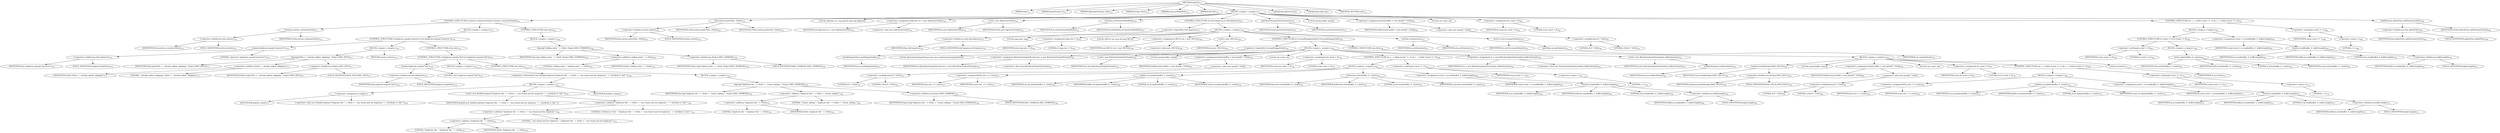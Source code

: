 digraph "zipFile" {  
"1780" [label = <(METHOD,zipFile)<SUB>711</SUB>> ]
"79" [label = <(PARAM,this)<SUB>711</SUB>> ]
"89" [label = <(PARAM,InputStream in)<SUB>711</SUB>> ]
"1781" [label = <(PARAM,ZipOutputStream zOut)<SUB>711</SUB>> ]
"1782" [label = <(PARAM,String vPath)<SUB>711</SUB>> ]
"1783" [label = <(PARAM,long lastModified)<SUB>712</SUB>> ]
"1784" [label = <(PARAM,File file)<SUB>712</SUB>> ]
"1785" [label = <(BLOCK,&lt;empty&gt;,&lt;empty&gt;)<SUB>713</SUB>> ]
"1786" [label = <(CONTROL_STRUCTURE,if (entries.contains(vPath)),if (entries.contains(vPath)))<SUB>714</SUB>> ]
"1787" [label = <(contains,entries.contains(vPath))<SUB>714</SUB>> ]
"1788" [label = <(&lt;operator&gt;.fieldAccess,this.entries)<SUB>714</SUB>> ]
"1789" [label = <(IDENTIFIER,this,entries.contains(vPath))<SUB>714</SUB>> ]
"1790" [label = <(FIELD_IDENTIFIER,entries,entries)<SUB>714</SUB>> ]
"1791" [label = <(IDENTIFIER,vPath,entries.contains(vPath))<SUB>714</SUB>> ]
"1792" [label = <(BLOCK,&lt;empty&gt;,&lt;empty&gt;)<SUB>714</SUB>> ]
"1793" [label = <(CONTROL_STRUCTURE,if (duplicate.equals(&quot;preserve&quot;)),if (duplicate.equals(&quot;preserve&quot;)))<SUB>716</SUB>> ]
"1794" [label = <(equals,duplicate.equals(&quot;preserve&quot;))<SUB>716</SUB>> ]
"1795" [label = <(&lt;operator&gt;.fieldAccess,this.duplicate)<SUB>716</SUB>> ]
"1796" [label = <(IDENTIFIER,this,duplicate.equals(&quot;preserve&quot;))<SUB>716</SUB>> ]
"1797" [label = <(FIELD_IDENTIFIER,duplicate,duplicate)<SUB>716</SUB>> ]
"1798" [label = <(LITERAL,&quot;preserve&quot;,duplicate.equals(&quot;preserve&quot;))<SUB>716</SUB>> ]
"1799" [label = <(BLOCK,&lt;empty&gt;,&lt;empty&gt;)<SUB>716</SUB>> ]
"1800" [label = <(log,log(vPath + &quot; already added, skipping&quot;, Project.MSG_INFO))<SUB>717</SUB>> ]
"78" [label = <(IDENTIFIER,this,log(vPath + &quot; already added, skipping&quot;, Project.MSG_INFO))<SUB>717</SUB>> ]
"1801" [label = <(&lt;operator&gt;.addition,vPath + &quot; already added, skipping&quot;)<SUB>717</SUB>> ]
"1802" [label = <(IDENTIFIER,vPath,vPath + &quot; already added, skipping&quot;)<SUB>717</SUB>> ]
"1803" [label = <(LITERAL,&quot; already added, skipping&quot;,vPath + &quot; already added, skipping&quot;)<SUB>717</SUB>> ]
"1804" [label = <(&lt;operator&gt;.fieldAccess,Project.MSG_INFO)<SUB>717</SUB>> ]
"1805" [label = <(IDENTIFIER,Project,log(vPath + &quot; already added, skipping&quot;, Project.MSG_INFO))<SUB>717</SUB>> ]
"1806" [label = <(FIELD_IDENTIFIER,MSG_INFO,MSG_INFO)<SUB>717</SUB>> ]
"1807" [label = <(RETURN,return;,return;)<SUB>718</SUB>> ]
"1808" [label = <(CONTROL_STRUCTURE,else,else)<SUB>719</SUB>> ]
"1809" [label = <(CONTROL_STRUCTURE,if (duplicate.equals(&quot;fail&quot;)),if (duplicate.equals(&quot;fail&quot;)))<SUB>719</SUB>> ]
"1810" [label = <(equals,duplicate.equals(&quot;fail&quot;))<SUB>719</SUB>> ]
"1811" [label = <(&lt;operator&gt;.fieldAccess,this.duplicate)<SUB>719</SUB>> ]
"1812" [label = <(IDENTIFIER,this,duplicate.equals(&quot;fail&quot;))<SUB>719</SUB>> ]
"1813" [label = <(FIELD_IDENTIFIER,duplicate,duplicate)<SUB>719</SUB>> ]
"1814" [label = <(LITERAL,&quot;fail&quot;,duplicate.equals(&quot;fail&quot;))<SUB>719</SUB>> ]
"1815" [label = <(BLOCK,&lt;empty&gt;,&lt;empty&gt;)<SUB>719</SUB>> ]
"1816" [label = <(&lt;operator&gt;.throw,throw new BuildException(&quot;Duplicate file &quot; + vPath + &quot; was found and the duplicate &quot; + &quot;attribute is 'fail'.&quot;);)<SUB>720</SUB>> ]
"1817" [label = <(BLOCK,&lt;empty&gt;,&lt;empty&gt;)<SUB>720</SUB>> ]
"1818" [label = <(&lt;operator&gt;.assignment,&lt;empty&gt;)> ]
"1819" [label = <(IDENTIFIER,$obj36,&lt;empty&gt;)> ]
"1820" [label = <(&lt;operator&gt;.alloc,new BuildException(&quot;Duplicate file &quot; + vPath + &quot; was found and the duplicate &quot; + &quot;attribute is 'fail'.&quot;))<SUB>720</SUB>> ]
"1821" [label = <(&lt;init&gt;,new BuildException(&quot;Duplicate file &quot; + vPath + &quot; was found and the duplicate &quot; + &quot;attribute is 'fail'.&quot;))<SUB>720</SUB>> ]
"1822" [label = <(IDENTIFIER,$obj36,new BuildException(&quot;Duplicate file &quot; + vPath + &quot; was found and the duplicate &quot; + &quot;attribute is 'fail'.&quot;))> ]
"1823" [label = <(&lt;operator&gt;.addition,&quot;Duplicate file &quot; + vPath + &quot; was found and the duplicate &quot; + &quot;attribute is 'fail'.&quot;)<SUB>720</SUB>> ]
"1824" [label = <(&lt;operator&gt;.addition,&quot;Duplicate file &quot; + vPath + &quot; was found and the duplicate &quot;)<SUB>720</SUB>> ]
"1825" [label = <(&lt;operator&gt;.addition,&quot;Duplicate file &quot; + vPath)<SUB>720</SUB>> ]
"1826" [label = <(LITERAL,&quot;Duplicate file &quot;,&quot;Duplicate file &quot; + vPath)<SUB>720</SUB>> ]
"1827" [label = <(IDENTIFIER,vPath,&quot;Duplicate file &quot; + vPath)<SUB>720</SUB>> ]
"1828" [label = <(LITERAL,&quot; was found and the duplicate &quot;,&quot;Duplicate file &quot; + vPath + &quot; was found and the duplicate &quot;)<SUB>721</SUB>> ]
"1829" [label = <(LITERAL,&quot;attribute is 'fail'.&quot;,&quot;Duplicate file &quot; + vPath + &quot; was found and the duplicate &quot; + &quot;attribute is 'fail'.&quot;)<SUB>722</SUB>> ]
"1830" [label = <(IDENTIFIER,$obj36,&lt;empty&gt;)> ]
"1831" [label = <(CONTROL_STRUCTURE,else,else)<SUB>723</SUB>> ]
"1832" [label = <(BLOCK,&lt;empty&gt;,&lt;empty&gt;)<SUB>723</SUB>> ]
"1833" [label = <(log,log(&quot;duplicate file &quot; + vPath + &quot; found, adding.&quot;, Project.MSG_VERBOSE))<SUB>725</SUB>> ]
"80" [label = <(IDENTIFIER,this,log(&quot;duplicate file &quot; + vPath + &quot; found, adding.&quot;, Project.MSG_VERBOSE))<SUB>725</SUB>> ]
"1834" [label = <(&lt;operator&gt;.addition,&quot;duplicate file &quot; + vPath + &quot; found, adding.&quot;)<SUB>725</SUB>> ]
"1835" [label = <(&lt;operator&gt;.addition,&quot;duplicate file &quot; + vPath)<SUB>725</SUB>> ]
"1836" [label = <(LITERAL,&quot;duplicate file &quot;,&quot;duplicate file &quot; + vPath)<SUB>725</SUB>> ]
"1837" [label = <(IDENTIFIER,vPath,&quot;duplicate file &quot; + vPath)<SUB>725</SUB>> ]
"1838" [label = <(LITERAL,&quot; found, adding.&quot;,&quot;duplicate file &quot; + vPath + &quot; found, adding.&quot;)<SUB>726</SUB>> ]
"1839" [label = <(&lt;operator&gt;.fieldAccess,Project.MSG_VERBOSE)<SUB>726</SUB>> ]
"1840" [label = <(IDENTIFIER,Project,log(&quot;duplicate file &quot; + vPath + &quot; found, adding.&quot;, Project.MSG_VERBOSE))<SUB>726</SUB>> ]
"1841" [label = <(FIELD_IDENTIFIER,MSG_VERBOSE,MSG_VERBOSE)<SUB>726</SUB>> ]
"1842" [label = <(CONTROL_STRUCTURE,else,else)<SUB>728</SUB>> ]
"1843" [label = <(BLOCK,&lt;empty&gt;,&lt;empty&gt;)<SUB>728</SUB>> ]
"1844" [label = <(log,log(&quot;adding entry &quot; + vPath, Project.MSG_VERBOSE))<SUB>729</SUB>> ]
"81" [label = <(IDENTIFIER,this,log(&quot;adding entry &quot; + vPath, Project.MSG_VERBOSE))<SUB>729</SUB>> ]
"1845" [label = <(&lt;operator&gt;.addition,&quot;adding entry &quot; + vPath)<SUB>729</SUB>> ]
"1846" [label = <(LITERAL,&quot;adding entry &quot;,&quot;adding entry &quot; + vPath)<SUB>729</SUB>> ]
"1847" [label = <(IDENTIFIER,vPath,&quot;adding entry &quot; + vPath)<SUB>729</SUB>> ]
"1848" [label = <(&lt;operator&gt;.fieldAccess,Project.MSG_VERBOSE)<SUB>729</SUB>> ]
"1849" [label = <(IDENTIFIER,Project,log(&quot;adding entry &quot; + vPath, Project.MSG_VERBOSE))<SUB>729</SUB>> ]
"1850" [label = <(FIELD_IDENTIFIER,MSG_VERBOSE,MSG_VERBOSE)<SUB>729</SUB>> ]
"1851" [label = <(put,entries.put(vPath, vPath))<SUB>732</SUB>> ]
"1852" [label = <(&lt;operator&gt;.fieldAccess,this.entries)<SUB>732</SUB>> ]
"1853" [label = <(IDENTIFIER,this,entries.put(vPath, vPath))<SUB>732</SUB>> ]
"1854" [label = <(FIELD_IDENTIFIER,entries,entries)<SUB>732</SUB>> ]
"1855" [label = <(IDENTIFIER,vPath,entries.put(vPath, vPath))<SUB>732</SUB>> ]
"1856" [label = <(IDENTIFIER,vPath,entries.put(vPath, vPath))<SUB>732</SUB>> ]
"83" [label = <(LOCAL,ZipEntry ze: org.apache.tools.zip.ZipEntry)> ]
"1857" [label = <(&lt;operator&gt;.assignment,ZipEntry ze = new ZipEntry(vPath))<SUB>734</SUB>> ]
"1858" [label = <(IDENTIFIER,ze,ZipEntry ze = new ZipEntry(vPath))<SUB>734</SUB>> ]
"1859" [label = <(&lt;operator&gt;.alloc,new ZipEntry(vPath))<SUB>734</SUB>> ]
"1860" [label = <(&lt;init&gt;,new ZipEntry(vPath))<SUB>734</SUB>> ]
"82" [label = <(IDENTIFIER,ze,new ZipEntry(vPath))<SUB>734</SUB>> ]
"1861" [label = <(IDENTIFIER,vPath,new ZipEntry(vPath))<SUB>734</SUB>> ]
"1862" [label = <(setTime,setTime(lastModified))<SUB>735</SUB>> ]
"1863" [label = <(IDENTIFIER,ze,setTime(lastModified))<SUB>735</SUB>> ]
"1864" [label = <(IDENTIFIER,lastModified,setTime(lastModified))<SUB>735</SUB>> ]
"1865" [label = <(CONTROL_STRUCTURE,if (!doCompress),if (!doCompress))<SUB>747</SUB>> ]
"1866" [label = <(&lt;operator&gt;.logicalNot,!doCompress)<SUB>747</SUB>> ]
"1867" [label = <(&lt;operator&gt;.fieldAccess,this.doCompress)<SUB>747</SUB>> ]
"1868" [label = <(IDENTIFIER,this,!doCompress)<SUB>747</SUB>> ]
"1869" [label = <(FIELD_IDENTIFIER,doCompress,doCompress)<SUB>747</SUB>> ]
"1870" [label = <(BLOCK,&lt;empty&gt;,&lt;empty&gt;)<SUB>747</SUB>> ]
"1871" [label = <(LOCAL,long size: long)> ]
"1872" [label = <(&lt;operator&gt;.assignment,long size = 0)<SUB>748</SUB>> ]
"1873" [label = <(IDENTIFIER,size,long size = 0)<SUB>748</SUB>> ]
"1874" [label = <(LITERAL,0,long size = 0)<SUB>748</SUB>> ]
"85" [label = <(LOCAL,CRC32 cal: java.util.zip.CRC32)> ]
"1875" [label = <(&lt;operator&gt;.assignment,CRC32 cal = new CRC32())<SUB>749</SUB>> ]
"1876" [label = <(IDENTIFIER,cal,CRC32 cal = new CRC32())<SUB>749</SUB>> ]
"1877" [label = <(&lt;operator&gt;.alloc,new CRC32())<SUB>749</SUB>> ]
"1878" [label = <(&lt;init&gt;,new CRC32())<SUB>749</SUB>> ]
"84" [label = <(IDENTIFIER,cal,new CRC32())<SUB>749</SUB>> ]
"1879" [label = <(CONTROL_STRUCTURE,if (!in.markSupported()),if (!in.markSupported()))<SUB>750</SUB>> ]
"1880" [label = <(&lt;operator&gt;.logicalNot,!in.markSupported())<SUB>750</SUB>> ]
"1881" [label = <(markSupported,in.markSupported())<SUB>750</SUB>> ]
"1882" [label = <(IDENTIFIER,in,in.markSupported())<SUB>750</SUB>> ]
"1883" [label = <(BLOCK,&lt;empty&gt;,&lt;empty&gt;)<SUB>750</SUB>> ]
"87" [label = <(LOCAL,ByteArrayOutputStream bos: java.io.ByteArrayOutputStream)> ]
"1884" [label = <(&lt;operator&gt;.assignment,ByteArrayOutputStream bos = new ByteArrayOutputStream())<SUB>752</SUB>> ]
"1885" [label = <(IDENTIFIER,bos,ByteArrayOutputStream bos = new ByteArrayOutputStream())<SUB>752</SUB>> ]
"1886" [label = <(&lt;operator&gt;.alloc,new ByteArrayOutputStream())<SUB>752</SUB>> ]
"1887" [label = <(&lt;init&gt;,new ByteArrayOutputStream())<SUB>752</SUB>> ]
"86" [label = <(IDENTIFIER,bos,new ByteArrayOutputStream())<SUB>752</SUB>> ]
"1888" [label = <(LOCAL,byte[] buffer: byte[])> ]
"1889" [label = <(&lt;operator&gt;.assignment,byte[] buffer = new byte[8 * 1024])<SUB>754</SUB>> ]
"1890" [label = <(IDENTIFIER,buffer,byte[] buffer = new byte[8 * 1024])<SUB>754</SUB>> ]
"1891" [label = <(&lt;operator&gt;.alloc,new byte[8 * 1024])> ]
"1892" [label = <(&lt;operator&gt;.multiplication,8 * 1024)<SUB>754</SUB>> ]
"1893" [label = <(LITERAL,8,8 * 1024)<SUB>754</SUB>> ]
"1894" [label = <(LITERAL,1024,8 * 1024)<SUB>754</SUB>> ]
"1895" [label = <(LOCAL,int count: int)> ]
"1896" [label = <(&lt;operator&gt;.assignment,int count = 0)<SUB>755</SUB>> ]
"1897" [label = <(IDENTIFIER,count,int count = 0)<SUB>755</SUB>> ]
"1898" [label = <(LITERAL,0,int count = 0)<SUB>755</SUB>> ]
"1899" [label = <(CONTROL_STRUCTURE,do {...} while (count != -1),do {...} while (count != -1))<SUB>756</SUB>> ]
"1900" [label = <(BLOCK,&lt;empty&gt;,&lt;empty&gt;)<SUB>756</SUB>> ]
"1901" [label = <(&lt;operator&gt;.assignmentPlus,size += count)<SUB>757</SUB>> ]
"1902" [label = <(IDENTIFIER,size,size += count)<SUB>757</SUB>> ]
"1903" [label = <(IDENTIFIER,count,size += count)<SUB>757</SUB>> ]
"1904" [label = <(update,cal.update(buffer, 0, count))<SUB>758</SUB>> ]
"1905" [label = <(IDENTIFIER,cal,cal.update(buffer, 0, count))<SUB>758</SUB>> ]
"1906" [label = <(IDENTIFIER,buffer,cal.update(buffer, 0, count))<SUB>758</SUB>> ]
"1907" [label = <(LITERAL,0,cal.update(buffer, 0, count))<SUB>758</SUB>> ]
"1908" [label = <(IDENTIFIER,count,cal.update(buffer, 0, count))<SUB>758</SUB>> ]
"1909" [label = <(write,bos.write(buffer, 0, count))<SUB>759</SUB>> ]
"1910" [label = <(IDENTIFIER,bos,bos.write(buffer, 0, count))<SUB>759</SUB>> ]
"1911" [label = <(IDENTIFIER,buffer,bos.write(buffer, 0, count))<SUB>759</SUB>> ]
"1912" [label = <(LITERAL,0,bos.write(buffer, 0, count))<SUB>759</SUB>> ]
"1913" [label = <(IDENTIFIER,count,bos.write(buffer, 0, count))<SUB>759</SUB>> ]
"1914" [label = <(&lt;operator&gt;.assignment,count = in.read(buffer, 0, buffer.length))<SUB>760</SUB>> ]
"1915" [label = <(IDENTIFIER,count,count = in.read(buffer, 0, buffer.length))<SUB>760</SUB>> ]
"1916" [label = <(read,in.read(buffer, 0, buffer.length))<SUB>760</SUB>> ]
"1917" [label = <(IDENTIFIER,in,in.read(buffer, 0, buffer.length))<SUB>760</SUB>> ]
"1918" [label = <(IDENTIFIER,buffer,in.read(buffer, 0, buffer.length))<SUB>760</SUB>> ]
"1919" [label = <(LITERAL,0,in.read(buffer, 0, buffer.length))<SUB>760</SUB>> ]
"1920" [label = <(&lt;operator&gt;.fieldAccess,buffer.length)<SUB>760</SUB>> ]
"1921" [label = <(IDENTIFIER,buffer,in.read(buffer, 0, buffer.length))<SUB>760</SUB>> ]
"1922" [label = <(FIELD_IDENTIFIER,length,length)<SUB>760</SUB>> ]
"1923" [label = <(&lt;operator&gt;.notEquals,count != -1)<SUB>761</SUB>> ]
"1924" [label = <(IDENTIFIER,count,count != -1)<SUB>761</SUB>> ]
"1925" [label = <(&lt;operator&gt;.minus,-1)<SUB>761</SUB>> ]
"1926" [label = <(LITERAL,1,-1)<SUB>761</SUB>> ]
"1927" [label = <(&lt;operator&gt;.assignment,in = new ByteArrayInputStream(bos.toByteArray()))<SUB>762</SUB>> ]
"1928" [label = <(IDENTIFIER,in,in = new ByteArrayInputStream(bos.toByteArray()))<SUB>762</SUB>> ]
"1929" [label = <(&lt;operator&gt;.alloc,new ByteArrayInputStream(bos.toByteArray()))<SUB>762</SUB>> ]
"1930" [label = <(&lt;init&gt;,new ByteArrayInputStream(bos.toByteArray()))<SUB>762</SUB>> ]
"88" [label = <(IDENTIFIER,in,new ByteArrayInputStream(bos.toByteArray()))<SUB>762</SUB>> ]
"1931" [label = <(toByteArray,bos.toByteArray())<SUB>762</SUB>> ]
"1932" [label = <(IDENTIFIER,bos,bos.toByteArray())<SUB>762</SUB>> ]
"1933" [label = <(CONTROL_STRUCTURE,else,else)<SUB>764</SUB>> ]
"1934" [label = <(BLOCK,&lt;empty&gt;,&lt;empty&gt;)<SUB>764</SUB>> ]
"1935" [label = <(mark,in.mark(Integer.MAX_VALUE))<SUB>765</SUB>> ]
"1936" [label = <(IDENTIFIER,in,in.mark(Integer.MAX_VALUE))<SUB>765</SUB>> ]
"1937" [label = <(&lt;operator&gt;.fieldAccess,Integer.MAX_VALUE)<SUB>765</SUB>> ]
"1938" [label = <(IDENTIFIER,Integer,in.mark(Integer.MAX_VALUE))<SUB>765</SUB>> ]
"1939" [label = <(FIELD_IDENTIFIER,MAX_VALUE,MAX_VALUE)<SUB>765</SUB>> ]
"1940" [label = <(LOCAL,byte[] buffer: byte[])> ]
"1941" [label = <(&lt;operator&gt;.assignment,byte[] buffer = new byte[8 * 1024])<SUB>766</SUB>> ]
"1942" [label = <(IDENTIFIER,buffer,byte[] buffer = new byte[8 * 1024])<SUB>766</SUB>> ]
"1943" [label = <(&lt;operator&gt;.alloc,new byte[8 * 1024])> ]
"1944" [label = <(&lt;operator&gt;.multiplication,8 * 1024)<SUB>766</SUB>> ]
"1945" [label = <(LITERAL,8,8 * 1024)<SUB>766</SUB>> ]
"1946" [label = <(LITERAL,1024,8 * 1024)<SUB>766</SUB>> ]
"1947" [label = <(LOCAL,int count: int)> ]
"1948" [label = <(&lt;operator&gt;.assignment,int count = 0)<SUB>767</SUB>> ]
"1949" [label = <(IDENTIFIER,count,int count = 0)<SUB>767</SUB>> ]
"1950" [label = <(LITERAL,0,int count = 0)<SUB>767</SUB>> ]
"1951" [label = <(CONTROL_STRUCTURE,do {...} while (count != -1),do {...} while (count != -1))<SUB>768</SUB>> ]
"1952" [label = <(BLOCK,&lt;empty&gt;,&lt;empty&gt;)<SUB>768</SUB>> ]
"1953" [label = <(&lt;operator&gt;.assignmentPlus,size += count)<SUB>769</SUB>> ]
"1954" [label = <(IDENTIFIER,size,size += count)<SUB>769</SUB>> ]
"1955" [label = <(IDENTIFIER,count,size += count)<SUB>769</SUB>> ]
"1956" [label = <(update,cal.update(buffer, 0, count))<SUB>770</SUB>> ]
"1957" [label = <(IDENTIFIER,cal,cal.update(buffer, 0, count))<SUB>770</SUB>> ]
"1958" [label = <(IDENTIFIER,buffer,cal.update(buffer, 0, count))<SUB>770</SUB>> ]
"1959" [label = <(LITERAL,0,cal.update(buffer, 0, count))<SUB>770</SUB>> ]
"1960" [label = <(IDENTIFIER,count,cal.update(buffer, 0, count))<SUB>770</SUB>> ]
"1961" [label = <(&lt;operator&gt;.assignment,count = in.read(buffer, 0, buffer.length))<SUB>771</SUB>> ]
"1962" [label = <(IDENTIFIER,count,count = in.read(buffer, 0, buffer.length))<SUB>771</SUB>> ]
"1963" [label = <(read,in.read(buffer, 0, buffer.length))<SUB>771</SUB>> ]
"1964" [label = <(IDENTIFIER,in,in.read(buffer, 0, buffer.length))<SUB>771</SUB>> ]
"1965" [label = <(IDENTIFIER,buffer,in.read(buffer, 0, buffer.length))<SUB>771</SUB>> ]
"1966" [label = <(LITERAL,0,in.read(buffer, 0, buffer.length))<SUB>771</SUB>> ]
"1967" [label = <(&lt;operator&gt;.fieldAccess,buffer.length)<SUB>771</SUB>> ]
"1968" [label = <(IDENTIFIER,buffer,in.read(buffer, 0, buffer.length))<SUB>771</SUB>> ]
"1969" [label = <(FIELD_IDENTIFIER,length,length)<SUB>771</SUB>> ]
"1970" [label = <(&lt;operator&gt;.notEquals,count != -1)<SUB>772</SUB>> ]
"1971" [label = <(IDENTIFIER,count,count != -1)<SUB>772</SUB>> ]
"1972" [label = <(&lt;operator&gt;.minus,-1)<SUB>772</SUB>> ]
"1973" [label = <(LITERAL,1,-1)<SUB>772</SUB>> ]
"1974" [label = <(reset,in.reset())<SUB>773</SUB>> ]
"1975" [label = <(IDENTIFIER,in,in.reset())<SUB>773</SUB>> ]
"1976" [label = <(setSize,setSize(size))<SUB>775</SUB>> ]
"1977" [label = <(IDENTIFIER,ze,setSize(size))<SUB>775</SUB>> ]
"1978" [label = <(IDENTIFIER,size,setSize(size))<SUB>775</SUB>> ]
"1979" [label = <(setCrc,setCrc(cal.getValue()))<SUB>776</SUB>> ]
"1980" [label = <(IDENTIFIER,ze,setCrc(cal.getValue()))<SUB>776</SUB>> ]
"1981" [label = <(getValue,cal.getValue())<SUB>776</SUB>> ]
"1982" [label = <(IDENTIFIER,cal,cal.getValue())<SUB>776</SUB>> ]
"1983" [label = <(putNextEntry,putNextEntry(ze))<SUB>779</SUB>> ]
"1984" [label = <(IDENTIFIER,zOut,putNextEntry(ze))<SUB>779</SUB>> ]
"1985" [label = <(IDENTIFIER,ze,putNextEntry(ze))<SUB>779</SUB>> ]
"1986" [label = <(LOCAL,byte[] buffer: byte[])> ]
"1987" [label = <(&lt;operator&gt;.assignment,byte[] buffer = new byte[8 * 1024])<SUB>781</SUB>> ]
"1988" [label = <(IDENTIFIER,buffer,byte[] buffer = new byte[8 * 1024])<SUB>781</SUB>> ]
"1989" [label = <(&lt;operator&gt;.alloc,new byte[8 * 1024])> ]
"1990" [label = <(&lt;operator&gt;.multiplication,8 * 1024)<SUB>781</SUB>> ]
"1991" [label = <(LITERAL,8,8 * 1024)<SUB>781</SUB>> ]
"1992" [label = <(LITERAL,1024,8 * 1024)<SUB>781</SUB>> ]
"1993" [label = <(LOCAL,int count: int)> ]
"1994" [label = <(&lt;operator&gt;.assignment,int count = 0)<SUB>782</SUB>> ]
"1995" [label = <(IDENTIFIER,count,int count = 0)<SUB>782</SUB>> ]
"1996" [label = <(LITERAL,0,int count = 0)<SUB>782</SUB>> ]
"1997" [label = <(CONTROL_STRUCTURE,do {...} while (count != -1),do {...} while (count != -1))<SUB>783</SUB>> ]
"1998" [label = <(BLOCK,&lt;empty&gt;,&lt;empty&gt;)<SUB>783</SUB>> ]
"1999" [label = <(CONTROL_STRUCTURE,if (count != 0),if (count != 0))<SUB>784</SUB>> ]
"2000" [label = <(&lt;operator&gt;.notEquals,count != 0)<SUB>784</SUB>> ]
"2001" [label = <(IDENTIFIER,count,count != 0)<SUB>784</SUB>> ]
"2002" [label = <(LITERAL,0,count != 0)<SUB>784</SUB>> ]
"2003" [label = <(BLOCK,&lt;empty&gt;,&lt;empty&gt;)<SUB>784</SUB>> ]
"2004" [label = <(write,write(buffer, 0, count))<SUB>785</SUB>> ]
"2005" [label = <(IDENTIFIER,zOut,write(buffer, 0, count))<SUB>785</SUB>> ]
"2006" [label = <(IDENTIFIER,buffer,write(buffer, 0, count))<SUB>785</SUB>> ]
"2007" [label = <(LITERAL,0,write(buffer, 0, count))<SUB>785</SUB>> ]
"2008" [label = <(IDENTIFIER,count,write(buffer, 0, count))<SUB>785</SUB>> ]
"2009" [label = <(&lt;operator&gt;.assignment,count = in.read(buffer, 0, buffer.length))<SUB>787</SUB>> ]
"2010" [label = <(IDENTIFIER,count,count = in.read(buffer, 0, buffer.length))<SUB>787</SUB>> ]
"2011" [label = <(read,in.read(buffer, 0, buffer.length))<SUB>787</SUB>> ]
"2012" [label = <(IDENTIFIER,in,in.read(buffer, 0, buffer.length))<SUB>787</SUB>> ]
"2013" [label = <(IDENTIFIER,buffer,in.read(buffer, 0, buffer.length))<SUB>787</SUB>> ]
"2014" [label = <(LITERAL,0,in.read(buffer, 0, buffer.length))<SUB>787</SUB>> ]
"2015" [label = <(&lt;operator&gt;.fieldAccess,buffer.length)<SUB>787</SUB>> ]
"2016" [label = <(IDENTIFIER,buffer,in.read(buffer, 0, buffer.length))<SUB>787</SUB>> ]
"2017" [label = <(FIELD_IDENTIFIER,length,length)<SUB>787</SUB>> ]
"2018" [label = <(&lt;operator&gt;.notEquals,count != -1)<SUB>788</SUB>> ]
"2019" [label = <(IDENTIFIER,count,count != -1)<SUB>788</SUB>> ]
"2020" [label = <(&lt;operator&gt;.minus,-1)<SUB>788</SUB>> ]
"2021" [label = <(LITERAL,1,-1)<SUB>788</SUB>> ]
"2022" [label = <(addElement,addedFiles.addElement(vPath))<SUB>789</SUB>> ]
"2023" [label = <(&lt;operator&gt;.fieldAccess,this.addedFiles)<SUB>789</SUB>> ]
"2024" [label = <(IDENTIFIER,this,addedFiles.addElement(vPath))<SUB>789</SUB>> ]
"2025" [label = <(FIELD_IDENTIFIER,addedFiles,addedFiles)<SUB>789</SUB>> ]
"2026" [label = <(IDENTIFIER,vPath,addedFiles.addElement(vPath))<SUB>789</SUB>> ]
"2027" [label = <(MODIFIER,PROTECTED)> ]
"2028" [label = <(MODIFIER,VIRTUAL)> ]
"2029" [label = <(METHOD_RETURN,void)<SUB>711</SUB>> ]
  "1780" -> "79" 
  "1780" -> "89" 
  "1780" -> "1781" 
  "1780" -> "1782" 
  "1780" -> "1783" 
  "1780" -> "1784" 
  "1780" -> "1785" 
  "1780" -> "2027" 
  "1780" -> "2028" 
  "1780" -> "2029" 
  "1785" -> "1786" 
  "1785" -> "1851" 
  "1785" -> "83" 
  "1785" -> "1857" 
  "1785" -> "1860" 
  "1785" -> "1862" 
  "1785" -> "1865" 
  "1785" -> "1983" 
  "1785" -> "1986" 
  "1785" -> "1987" 
  "1785" -> "1993" 
  "1785" -> "1994" 
  "1785" -> "1997" 
  "1785" -> "2022" 
  "1786" -> "1787" 
  "1786" -> "1792" 
  "1786" -> "1842" 
  "1787" -> "1788" 
  "1787" -> "1791" 
  "1788" -> "1789" 
  "1788" -> "1790" 
  "1792" -> "1793" 
  "1793" -> "1794" 
  "1793" -> "1799" 
  "1793" -> "1808" 
  "1794" -> "1795" 
  "1794" -> "1798" 
  "1795" -> "1796" 
  "1795" -> "1797" 
  "1799" -> "1800" 
  "1799" -> "1807" 
  "1800" -> "78" 
  "1800" -> "1801" 
  "1800" -> "1804" 
  "1801" -> "1802" 
  "1801" -> "1803" 
  "1804" -> "1805" 
  "1804" -> "1806" 
  "1808" -> "1809" 
  "1809" -> "1810" 
  "1809" -> "1815" 
  "1809" -> "1831" 
  "1810" -> "1811" 
  "1810" -> "1814" 
  "1811" -> "1812" 
  "1811" -> "1813" 
  "1815" -> "1816" 
  "1816" -> "1817" 
  "1817" -> "1818" 
  "1817" -> "1821" 
  "1817" -> "1830" 
  "1818" -> "1819" 
  "1818" -> "1820" 
  "1821" -> "1822" 
  "1821" -> "1823" 
  "1823" -> "1824" 
  "1823" -> "1829" 
  "1824" -> "1825" 
  "1824" -> "1828" 
  "1825" -> "1826" 
  "1825" -> "1827" 
  "1831" -> "1832" 
  "1832" -> "1833" 
  "1833" -> "80" 
  "1833" -> "1834" 
  "1833" -> "1839" 
  "1834" -> "1835" 
  "1834" -> "1838" 
  "1835" -> "1836" 
  "1835" -> "1837" 
  "1839" -> "1840" 
  "1839" -> "1841" 
  "1842" -> "1843" 
  "1843" -> "1844" 
  "1844" -> "81" 
  "1844" -> "1845" 
  "1844" -> "1848" 
  "1845" -> "1846" 
  "1845" -> "1847" 
  "1848" -> "1849" 
  "1848" -> "1850" 
  "1851" -> "1852" 
  "1851" -> "1855" 
  "1851" -> "1856" 
  "1852" -> "1853" 
  "1852" -> "1854" 
  "1857" -> "1858" 
  "1857" -> "1859" 
  "1860" -> "82" 
  "1860" -> "1861" 
  "1862" -> "1863" 
  "1862" -> "1864" 
  "1865" -> "1866" 
  "1865" -> "1870" 
  "1866" -> "1867" 
  "1867" -> "1868" 
  "1867" -> "1869" 
  "1870" -> "1871" 
  "1870" -> "1872" 
  "1870" -> "85" 
  "1870" -> "1875" 
  "1870" -> "1878" 
  "1870" -> "1879" 
  "1870" -> "1976" 
  "1870" -> "1979" 
  "1872" -> "1873" 
  "1872" -> "1874" 
  "1875" -> "1876" 
  "1875" -> "1877" 
  "1878" -> "84" 
  "1879" -> "1880" 
  "1879" -> "1883" 
  "1879" -> "1933" 
  "1880" -> "1881" 
  "1881" -> "1882" 
  "1883" -> "87" 
  "1883" -> "1884" 
  "1883" -> "1887" 
  "1883" -> "1888" 
  "1883" -> "1889" 
  "1883" -> "1895" 
  "1883" -> "1896" 
  "1883" -> "1899" 
  "1883" -> "1927" 
  "1883" -> "1930" 
  "1884" -> "1885" 
  "1884" -> "1886" 
  "1887" -> "86" 
  "1889" -> "1890" 
  "1889" -> "1891" 
  "1891" -> "1892" 
  "1892" -> "1893" 
  "1892" -> "1894" 
  "1896" -> "1897" 
  "1896" -> "1898" 
  "1899" -> "1900" 
  "1899" -> "1923" 
  "1900" -> "1901" 
  "1900" -> "1904" 
  "1900" -> "1909" 
  "1900" -> "1914" 
  "1901" -> "1902" 
  "1901" -> "1903" 
  "1904" -> "1905" 
  "1904" -> "1906" 
  "1904" -> "1907" 
  "1904" -> "1908" 
  "1909" -> "1910" 
  "1909" -> "1911" 
  "1909" -> "1912" 
  "1909" -> "1913" 
  "1914" -> "1915" 
  "1914" -> "1916" 
  "1916" -> "1917" 
  "1916" -> "1918" 
  "1916" -> "1919" 
  "1916" -> "1920" 
  "1920" -> "1921" 
  "1920" -> "1922" 
  "1923" -> "1924" 
  "1923" -> "1925" 
  "1925" -> "1926" 
  "1927" -> "1928" 
  "1927" -> "1929" 
  "1930" -> "88" 
  "1930" -> "1931" 
  "1931" -> "1932" 
  "1933" -> "1934" 
  "1934" -> "1935" 
  "1934" -> "1940" 
  "1934" -> "1941" 
  "1934" -> "1947" 
  "1934" -> "1948" 
  "1934" -> "1951" 
  "1934" -> "1974" 
  "1935" -> "1936" 
  "1935" -> "1937" 
  "1937" -> "1938" 
  "1937" -> "1939" 
  "1941" -> "1942" 
  "1941" -> "1943" 
  "1943" -> "1944" 
  "1944" -> "1945" 
  "1944" -> "1946" 
  "1948" -> "1949" 
  "1948" -> "1950" 
  "1951" -> "1952" 
  "1951" -> "1970" 
  "1952" -> "1953" 
  "1952" -> "1956" 
  "1952" -> "1961" 
  "1953" -> "1954" 
  "1953" -> "1955" 
  "1956" -> "1957" 
  "1956" -> "1958" 
  "1956" -> "1959" 
  "1956" -> "1960" 
  "1961" -> "1962" 
  "1961" -> "1963" 
  "1963" -> "1964" 
  "1963" -> "1965" 
  "1963" -> "1966" 
  "1963" -> "1967" 
  "1967" -> "1968" 
  "1967" -> "1969" 
  "1970" -> "1971" 
  "1970" -> "1972" 
  "1972" -> "1973" 
  "1974" -> "1975" 
  "1976" -> "1977" 
  "1976" -> "1978" 
  "1979" -> "1980" 
  "1979" -> "1981" 
  "1981" -> "1982" 
  "1983" -> "1984" 
  "1983" -> "1985" 
  "1987" -> "1988" 
  "1987" -> "1989" 
  "1989" -> "1990" 
  "1990" -> "1991" 
  "1990" -> "1992" 
  "1994" -> "1995" 
  "1994" -> "1996" 
  "1997" -> "1998" 
  "1997" -> "2018" 
  "1998" -> "1999" 
  "1998" -> "2009" 
  "1999" -> "2000" 
  "1999" -> "2003" 
  "2000" -> "2001" 
  "2000" -> "2002" 
  "2003" -> "2004" 
  "2004" -> "2005" 
  "2004" -> "2006" 
  "2004" -> "2007" 
  "2004" -> "2008" 
  "2009" -> "2010" 
  "2009" -> "2011" 
  "2011" -> "2012" 
  "2011" -> "2013" 
  "2011" -> "2014" 
  "2011" -> "2015" 
  "2015" -> "2016" 
  "2015" -> "2017" 
  "2018" -> "2019" 
  "2018" -> "2020" 
  "2020" -> "2021" 
  "2022" -> "2023" 
  "2022" -> "2026" 
  "2023" -> "2024" 
  "2023" -> "2025" 
}

